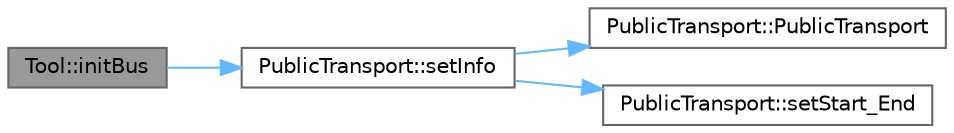 digraph "Tool::initBus"
{
 // LATEX_PDF_SIZE
  bgcolor="transparent";
  edge [fontname=Helvetica,fontsize=10,labelfontname=Helvetica,labelfontsize=10];
  node [fontname=Helvetica,fontsize=10,shape=box,height=0.2,width=0.4];
  rankdir="LR";
  Node1 [label="Tool::initBus",height=0.2,width=0.4,color="gray40", fillcolor="grey60", style="filled", fontcolor="black",tooltip=" "];
  Node1 -> Node2 [color="steelblue1",style="solid"];
  Node2 [label="PublicTransport::setInfo",height=0.2,width=0.4,color="grey40", fillcolor="white", style="filled",URL="$class_public_transport.html#aa8468bb3e9a726a2ff03ac62c3c3be58",tooltip=" "];
  Node2 -> Node3 [color="steelblue1",style="solid"];
  Node3 [label="PublicTransport::PublicTransport",height=0.2,width=0.4,color="grey40", fillcolor="white", style="filled",URL="$class_public_transport.html#a9f0f499787be68176da4499798709ecb",tooltip=" "];
  Node2 -> Node4 [color="steelblue1",style="solid"];
  Node4 [label="PublicTransport::setStart_End",height=0.2,width=0.4,color="grey40", fillcolor="white", style="filled",URL="$class_public_transport.html#a2581aa812dc0e266a11df4ee35d1fc10",tooltip=" "];
}

